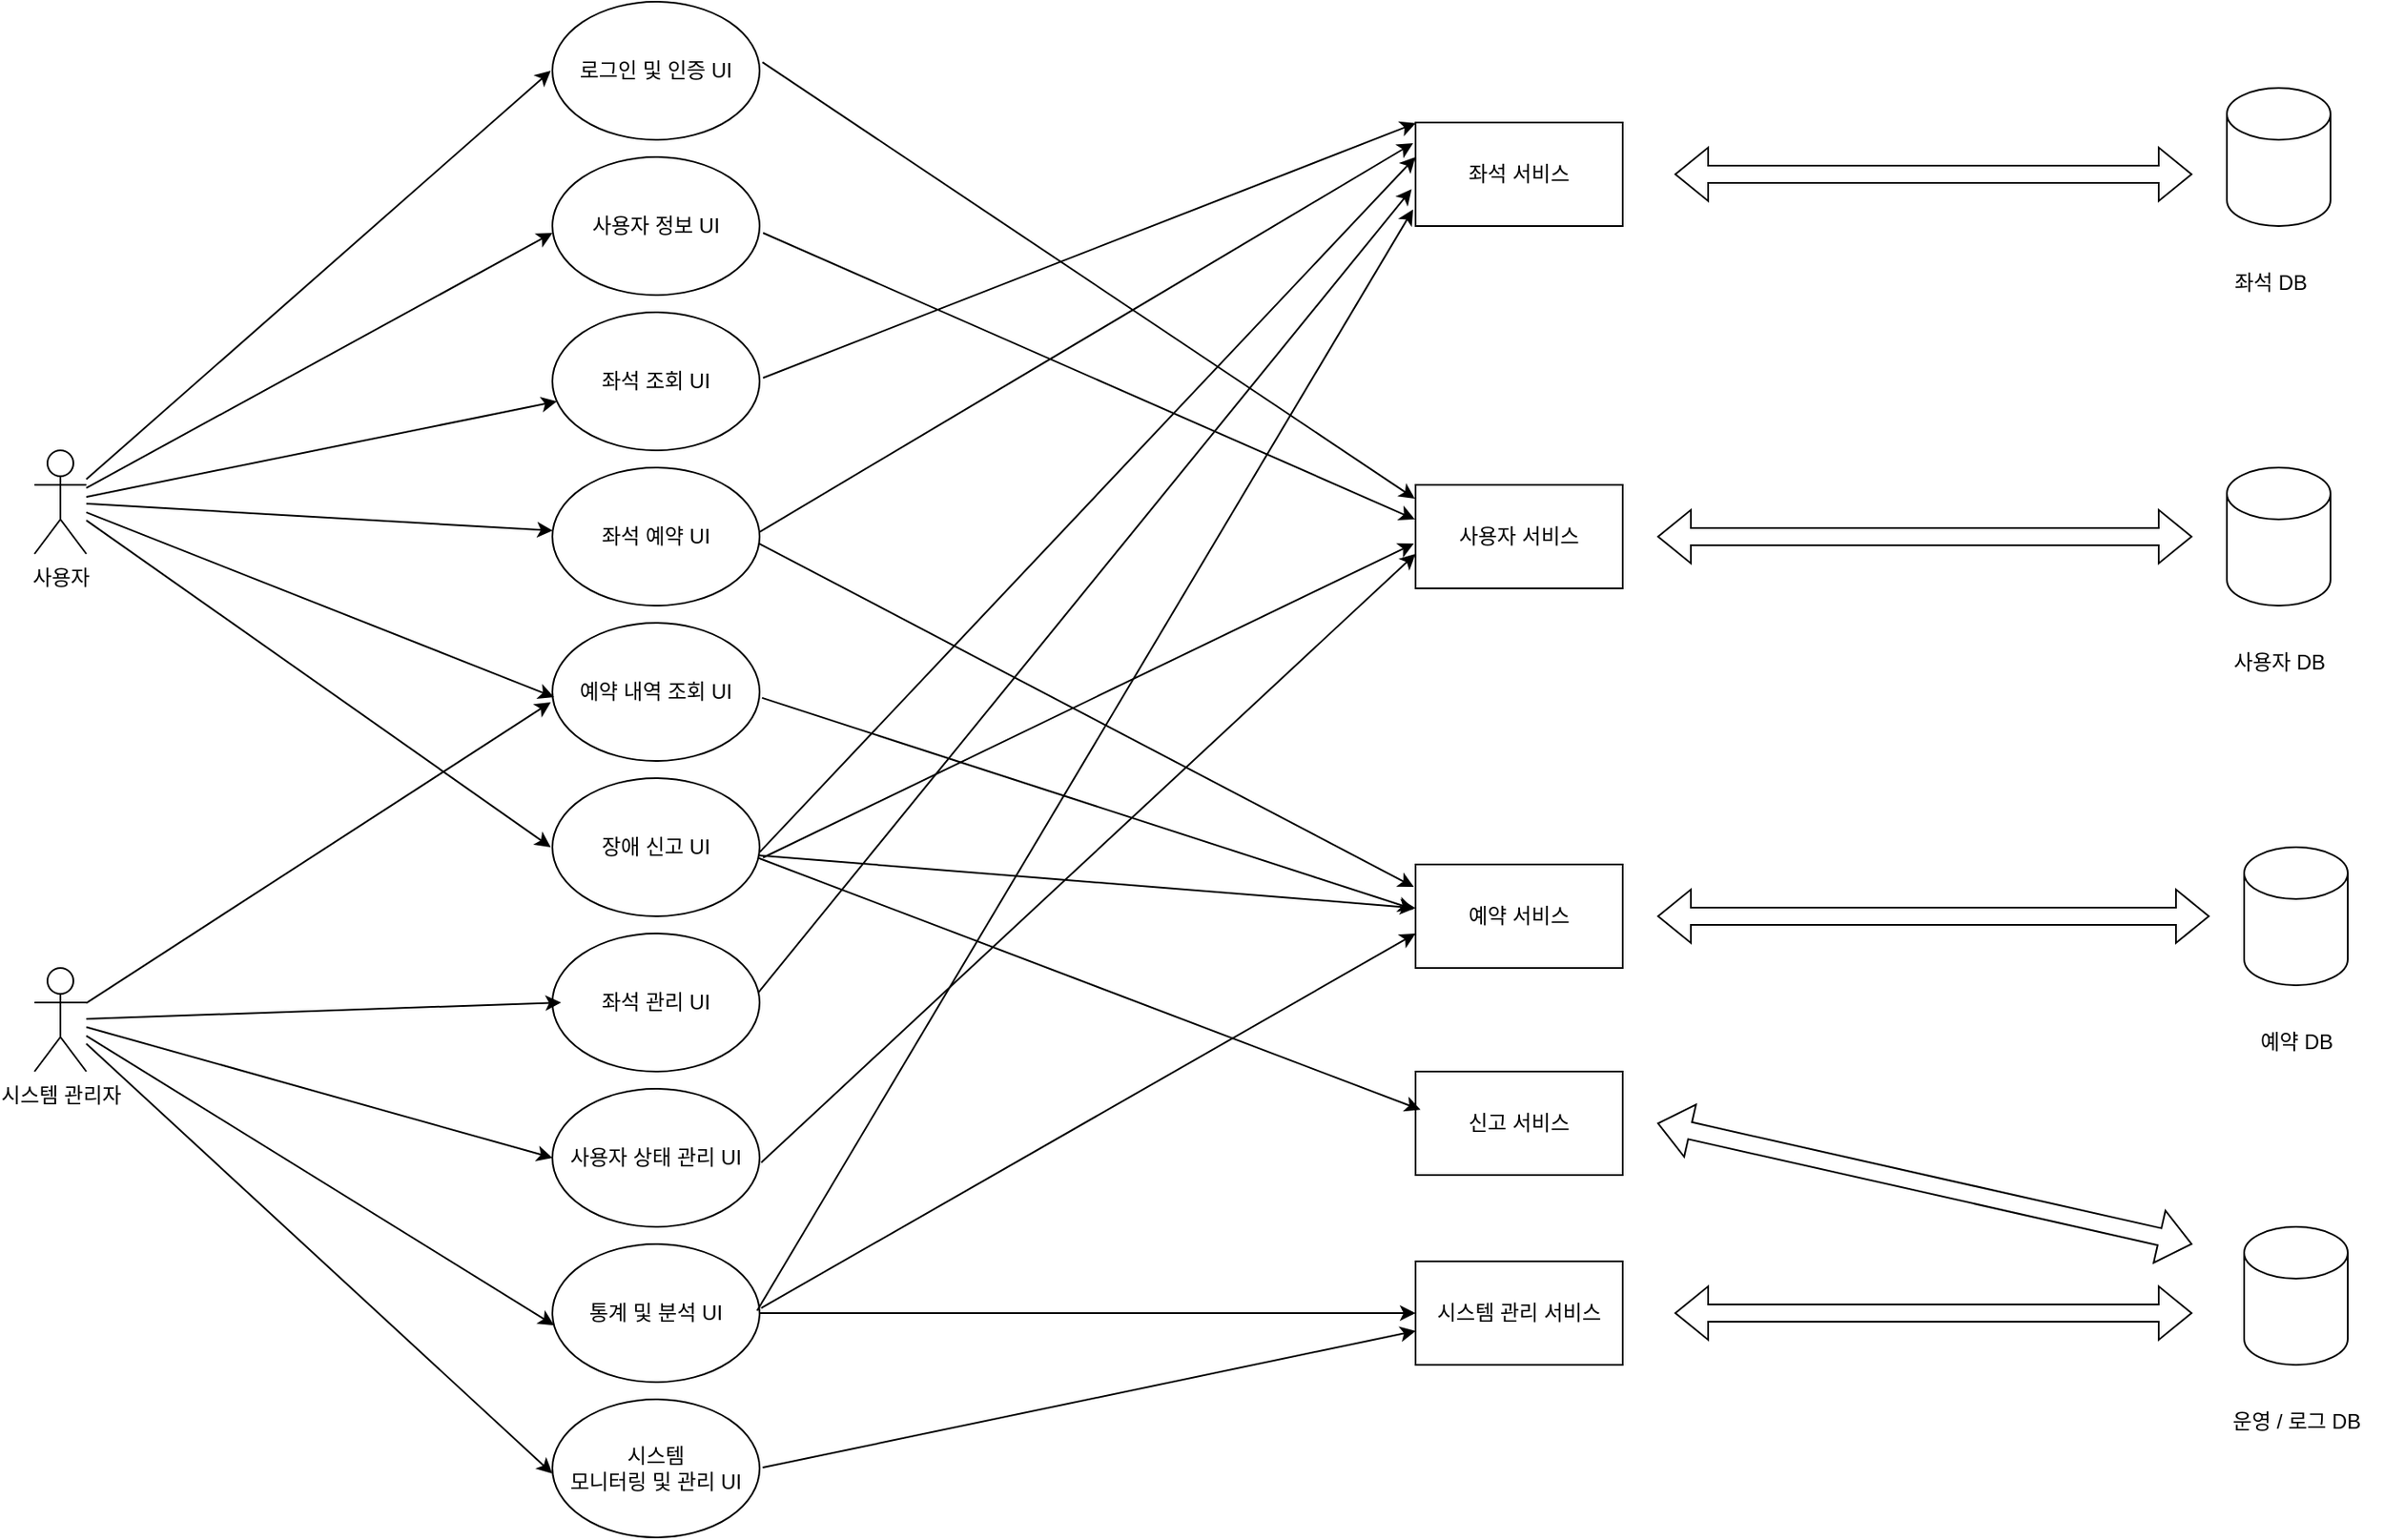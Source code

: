<mxfile version="27.1.4">
  <diagram name="페이지-1" id="LlWbSyZ6r45AQGKbMnID">
    <mxGraphModel dx="1756" dy="1302" grid="1" gridSize="10" guides="0" tooltips="1" connect="0" arrows="1" fold="1" page="1" pageScale="1" pageWidth="1920" pageHeight="1080" math="0" shadow="0">
      <root>
        <mxCell id="0" />
        <mxCell id="1" parent="0" />
        <mxCell id="hHBjO2UBy35Hy93SniyW-45" style="rounded=0;orthogonalLoop=1;jettySize=auto;html=1;" edge="1" parent="1" source="hHBjO2UBy35Hy93SniyW-1" target="hHBjO2UBy35Hy93SniyW-11">
          <mxGeometry relative="1" as="geometry" />
        </mxCell>
        <mxCell id="hHBjO2UBy35Hy93SniyW-46" style="rounded=0;orthogonalLoop=1;jettySize=auto;html=1;" edge="1" parent="1" source="hHBjO2UBy35Hy93SniyW-1" target="hHBjO2UBy35Hy93SniyW-12">
          <mxGeometry relative="1" as="geometry" />
        </mxCell>
        <mxCell id="hHBjO2UBy35Hy93SniyW-1" value="사용자" style="shape=umlActor;verticalLabelPosition=bottom;verticalAlign=top;html=1;outlineConnect=0;" vertex="1" parent="1">
          <mxGeometry x="80" y="310" width="30" height="60" as="geometry" />
        </mxCell>
        <mxCell id="hHBjO2UBy35Hy93SniyW-2" value="시스템 관리자" style="shape=umlActor;verticalLabelPosition=bottom;verticalAlign=top;html=1;outlineConnect=0;" vertex="1" parent="1">
          <mxGeometry x="80" y="610" width="30" height="60" as="geometry" />
        </mxCell>
        <mxCell id="hHBjO2UBy35Hy93SniyW-11" value="좌석 조회 UI" style="ellipse;whiteSpace=wrap;html=1;" vertex="1" parent="1">
          <mxGeometry x="380" y="230" width="120" height="80" as="geometry" />
        </mxCell>
        <mxCell id="hHBjO2UBy35Hy93SniyW-12" value="좌석 예약 UI" style="ellipse;whiteSpace=wrap;html=1;" vertex="1" parent="1">
          <mxGeometry x="380" y="320" width="120" height="80" as="geometry" />
        </mxCell>
        <mxCell id="hHBjO2UBy35Hy93SniyW-13" value="예약 내역 조회 UI" style="ellipse;whiteSpace=wrap;html=1;" vertex="1" parent="1">
          <mxGeometry x="380" y="410" width="120" height="80" as="geometry" />
        </mxCell>
        <mxCell id="hHBjO2UBy35Hy93SniyW-14" value="로그인 및 인증 UI" style="ellipse;whiteSpace=wrap;html=1;" vertex="1" parent="1">
          <mxGeometry x="380" y="50" width="120" height="80" as="geometry" />
        </mxCell>
        <mxCell id="hHBjO2UBy35Hy93SniyW-15" value="사용자 정보 UI" style="ellipse;whiteSpace=wrap;html=1;" vertex="1" parent="1">
          <mxGeometry x="380" y="140" width="120" height="80" as="geometry" />
        </mxCell>
        <mxCell id="hHBjO2UBy35Hy93SniyW-36" style="rounded=0;orthogonalLoop=1;jettySize=auto;html=1;entryX=-0.019;entryY=0.644;entryDx=0;entryDy=0;entryPerimeter=0;exitX=0.981;exitY=0.452;exitDx=0;exitDy=0;exitPerimeter=0;strokeColor=light-dark(#000000,#6AFF01);" edge="1" parent="1" source="hHBjO2UBy35Hy93SniyW-16" target="hHBjO2UBy35Hy93SniyW-22">
          <mxGeometry relative="1" as="geometry">
            <mxPoint x="479.998" y="595.44" as="sourcePoint" />
            <mxPoint x="843.54" y="180" as="targetPoint" />
          </mxGeometry>
        </mxCell>
        <mxCell id="hHBjO2UBy35Hy93SniyW-16" value="좌석 관리 UI" style="ellipse;whiteSpace=wrap;html=1;" vertex="1" parent="1">
          <mxGeometry x="380" y="590" width="120" height="80" as="geometry" />
        </mxCell>
        <mxCell id="hHBjO2UBy35Hy93SniyW-39" style="edgeStyle=orthogonalEdgeStyle;rounded=0;orthogonalLoop=1;jettySize=auto;html=1;strokeColor=light-dark(#000000,#FF3333);" edge="1" parent="1" source="hHBjO2UBy35Hy93SniyW-17" target="hHBjO2UBy35Hy93SniyW-26">
          <mxGeometry relative="1" as="geometry" />
        </mxCell>
        <mxCell id="hHBjO2UBy35Hy93SniyW-17" value="통계 및 분석 UI" style="ellipse;whiteSpace=wrap;html=1;" vertex="1" parent="1">
          <mxGeometry x="380" y="770" width="120" height="80" as="geometry" />
        </mxCell>
        <mxCell id="hHBjO2UBy35Hy93SniyW-18" value="&lt;div&gt;시스템&lt;/div&gt;모니터링 및 관리 UI" style="ellipse;whiteSpace=wrap;html=1;" vertex="1" parent="1">
          <mxGeometry x="380" y="860" width="120" height="80" as="geometry" />
        </mxCell>
        <mxCell id="hHBjO2UBy35Hy93SniyW-34" style="rounded=0;orthogonalLoop=1;jettySize=auto;html=1;strokeColor=light-dark(#000000,#FFFF00);" edge="1" parent="1" source="hHBjO2UBy35Hy93SniyW-19" target="hHBjO2UBy35Hy93SniyW-25">
          <mxGeometry relative="1" as="geometry" />
        </mxCell>
        <mxCell id="hHBjO2UBy35Hy93SniyW-19" value="장애 신고 UI" style="ellipse;whiteSpace=wrap;html=1;" vertex="1" parent="1">
          <mxGeometry x="380" y="500" width="120" height="80" as="geometry" />
        </mxCell>
        <mxCell id="hHBjO2UBy35Hy93SniyW-21" value="사용자 상태 관리 UI" style="ellipse;whiteSpace=wrap;html=1;" vertex="1" parent="1">
          <mxGeometry x="380" y="680" width="120" height="80" as="geometry" />
        </mxCell>
        <mxCell id="hHBjO2UBy35Hy93SniyW-22" value="좌석 서비스" style="rounded=0;whiteSpace=wrap;html=1;" vertex="1" parent="1">
          <mxGeometry x="880" y="120" width="120" height="60" as="geometry" />
        </mxCell>
        <mxCell id="hHBjO2UBy35Hy93SniyW-23" value="사용자 서비스" style="whiteSpace=wrap;html=1;" vertex="1" parent="1">
          <mxGeometry x="880" y="330" width="120" height="60" as="geometry" />
        </mxCell>
        <mxCell id="hHBjO2UBy35Hy93SniyW-25" value="예약 서비스" style="whiteSpace=wrap;html=1;" vertex="1" parent="1">
          <mxGeometry x="880" y="550" width="120" height="60" as="geometry" />
        </mxCell>
        <mxCell id="hHBjO2UBy35Hy93SniyW-26" value="시스템 관리 서비스" style="whiteSpace=wrap;html=1;" vertex="1" parent="1">
          <mxGeometry x="880" y="780" width="120" height="60" as="geometry" />
        </mxCell>
        <mxCell id="hHBjO2UBy35Hy93SniyW-27" style="rounded=0;orthogonalLoop=1;jettySize=auto;html=1;entryX=-0.003;entryY=0.133;entryDx=0;entryDy=0;entryPerimeter=0;exitX=1.014;exitY=0.438;exitDx=0;exitDy=0;exitPerimeter=0;strokeColor=light-dark(#000000,#33FFFF);" edge="1" parent="1" source="hHBjO2UBy35Hy93SniyW-14" target="hHBjO2UBy35Hy93SniyW-23">
          <mxGeometry relative="1" as="geometry" />
        </mxCell>
        <mxCell id="hHBjO2UBy35Hy93SniyW-28" style="rounded=0;orthogonalLoop=1;jettySize=auto;html=1;entryX=-0.003;entryY=0.333;entryDx=0;entryDy=0;entryPerimeter=0;exitX=1.017;exitY=0.55;exitDx=0;exitDy=0;exitPerimeter=0;strokeColor=light-dark(#000000,#33FFFF);" edge="1" parent="1" source="hHBjO2UBy35Hy93SniyW-15" target="hHBjO2UBy35Hy93SniyW-23">
          <mxGeometry relative="1" as="geometry" />
        </mxCell>
        <mxCell id="hHBjO2UBy35Hy93SniyW-29" style="rounded=0;orthogonalLoop=1;jettySize=auto;html=1;entryX=0.001;entryY=0.006;entryDx=0;entryDy=0;entryPerimeter=0;exitX=1.017;exitY=0.475;exitDx=0;exitDy=0;exitPerimeter=0;strokeColor=light-dark(#000000,#6AFF01);" edge="1" parent="1" source="hHBjO2UBy35Hy93SniyW-11" target="hHBjO2UBy35Hy93SniyW-22">
          <mxGeometry relative="1" as="geometry" />
        </mxCell>
        <mxCell id="hHBjO2UBy35Hy93SniyW-30" style="rounded=0;orthogonalLoop=1;jettySize=auto;html=1;entryX=-0.012;entryY=0.2;entryDx=0;entryDy=0;entryPerimeter=0;exitX=1;exitY=0.466;exitDx=0;exitDy=0;exitPerimeter=0;strokeColor=light-dark(#000000,#6AFF01);" edge="1" parent="1" source="hHBjO2UBy35Hy93SniyW-12" target="hHBjO2UBy35Hy93SniyW-22">
          <mxGeometry relative="1" as="geometry" />
        </mxCell>
        <mxCell id="hHBjO2UBy35Hy93SniyW-31" style="rounded=0;orthogonalLoop=1;jettySize=auto;html=1;entryX=-0.008;entryY=0.217;entryDx=0;entryDy=0;entryPerimeter=0;exitX=0.996;exitY=0.549;exitDx=0;exitDy=0;exitPerimeter=0;strokeColor=light-dark(#000000,#FFFF00);" edge="1" parent="1" source="hHBjO2UBy35Hy93SniyW-12" target="hHBjO2UBy35Hy93SniyW-25">
          <mxGeometry relative="1" as="geometry" />
        </mxCell>
        <mxCell id="hHBjO2UBy35Hy93SniyW-32" style="rounded=0;orthogonalLoop=1;jettySize=auto;html=1;entryX=-0.008;entryY=0.433;entryDx=0;entryDy=0;entryPerimeter=0;exitX=1.012;exitY=0.543;exitDx=0;exitDy=0;exitPerimeter=0;strokeColor=light-dark(#000000,#FFFF00);" edge="1" parent="1" source="hHBjO2UBy35Hy93SniyW-13" target="hHBjO2UBy35Hy93SniyW-25">
          <mxGeometry relative="1" as="geometry" />
        </mxCell>
        <mxCell id="hHBjO2UBy35Hy93SniyW-33" style="rounded=0;orthogonalLoop=1;jettySize=auto;html=1;exitX=1.001;exitY=0.535;exitDx=0;exitDy=0;exitPerimeter=0;entryX=0;entryY=0.333;entryDx=0;entryDy=0;entryPerimeter=0;strokeColor=light-dark(#000000,#6AFF01);" edge="1" parent="1" source="hHBjO2UBy35Hy93SniyW-19" target="hHBjO2UBy35Hy93SniyW-22">
          <mxGeometry relative="1" as="geometry">
            <mxPoint x="869" y="130" as="targetPoint" />
          </mxGeometry>
        </mxCell>
        <mxCell id="hHBjO2UBy35Hy93SniyW-38" style="rounded=0;orthogonalLoop=1;jettySize=auto;html=1;entryX=0;entryY=0.667;entryDx=0;entryDy=0;entryPerimeter=0;exitX=1.008;exitY=0.535;exitDx=0;exitDy=0;exitPerimeter=0;strokeColor=light-dark(#000000,#33FFFF);" edge="1" parent="1" source="hHBjO2UBy35Hy93SniyW-21" target="hHBjO2UBy35Hy93SniyW-23">
          <mxGeometry relative="1" as="geometry" />
        </mxCell>
        <mxCell id="hHBjO2UBy35Hy93SniyW-40" style="rounded=0;orthogonalLoop=1;jettySize=auto;html=1;entryX=0;entryY=0.667;entryDx=0;entryDy=0;entryPerimeter=0;exitX=1.008;exitY=0.463;exitDx=0;exitDy=0;exitPerimeter=0;strokeColor=light-dark(#000000,#FFFF00);" edge="1" parent="1" source="hHBjO2UBy35Hy93SniyW-17" target="hHBjO2UBy35Hy93SniyW-25">
          <mxGeometry relative="1" as="geometry" />
        </mxCell>
        <mxCell id="hHBjO2UBy35Hy93SniyW-41" style="rounded=0;orthogonalLoop=1;jettySize=auto;html=1;entryX=-0.012;entryY=0.839;entryDx=0;entryDy=0;entryPerimeter=0;exitX=0.988;exitY=0.483;exitDx=0;exitDy=0;exitPerimeter=0;strokeColor=light-dark(#000000,#6AFF01);" edge="1" parent="1" source="hHBjO2UBy35Hy93SniyW-17" target="hHBjO2UBy35Hy93SniyW-22">
          <mxGeometry relative="1" as="geometry" />
        </mxCell>
        <mxCell id="hHBjO2UBy35Hy93SniyW-42" style="rounded=0;orthogonalLoop=1;jettySize=auto;html=1;entryX=0.001;entryY=0.672;entryDx=0;entryDy=0;entryPerimeter=0;exitX=1.015;exitY=0.494;exitDx=0;exitDy=0;exitPerimeter=0;strokeColor=light-dark(#000000,#FF3333);" edge="1" parent="1" source="hHBjO2UBy35Hy93SniyW-18" target="hHBjO2UBy35Hy93SniyW-26">
          <mxGeometry relative="1" as="geometry" />
        </mxCell>
        <mxCell id="hHBjO2UBy35Hy93SniyW-43" style="rounded=0;orthogonalLoop=1;jettySize=auto;html=1;entryX=-0.008;entryY=0.5;entryDx=0;entryDy=0;entryPerimeter=0;" edge="1" parent="1" source="hHBjO2UBy35Hy93SniyW-1" target="hHBjO2UBy35Hy93SniyW-14">
          <mxGeometry relative="1" as="geometry" />
        </mxCell>
        <mxCell id="hHBjO2UBy35Hy93SniyW-44" style="rounded=0;orthogonalLoop=1;jettySize=auto;html=1;entryX=0;entryY=0.55;entryDx=0;entryDy=0;entryPerimeter=0;" edge="1" parent="1" source="hHBjO2UBy35Hy93SniyW-1" target="hHBjO2UBy35Hy93SniyW-15">
          <mxGeometry relative="1" as="geometry" />
        </mxCell>
        <mxCell id="hHBjO2UBy35Hy93SniyW-47" style="rounded=0;orthogonalLoop=1;jettySize=auto;html=1;entryX=0.008;entryY=0.538;entryDx=0;entryDy=0;entryPerimeter=0;" edge="1" parent="1" source="hHBjO2UBy35Hy93SniyW-1" target="hHBjO2UBy35Hy93SniyW-13">
          <mxGeometry relative="1" as="geometry" />
        </mxCell>
        <mxCell id="hHBjO2UBy35Hy93SniyW-48" style="rounded=0;orthogonalLoop=1;jettySize=auto;html=1;entryX=-0.008;entryY=0.5;entryDx=0;entryDy=0;entryPerimeter=0;" edge="1" parent="1" source="hHBjO2UBy35Hy93SniyW-1" target="hHBjO2UBy35Hy93SniyW-19">
          <mxGeometry relative="1" as="geometry" />
        </mxCell>
        <mxCell id="hHBjO2UBy35Hy93SniyW-49" style="rounded=0;orthogonalLoop=1;jettySize=auto;html=1;entryX=0.042;entryY=0.5;entryDx=0;entryDy=0;entryPerimeter=0;" edge="1" parent="1" source="hHBjO2UBy35Hy93SniyW-2" target="hHBjO2UBy35Hy93SniyW-16">
          <mxGeometry relative="1" as="geometry" />
        </mxCell>
        <mxCell id="hHBjO2UBy35Hy93SniyW-50" style="rounded=0;orthogonalLoop=1;jettySize=auto;html=1;entryX=0;entryY=0.5;entryDx=0;entryDy=0;entryPerimeter=0;" edge="1" parent="1" source="hHBjO2UBy35Hy93SniyW-2" target="hHBjO2UBy35Hy93SniyW-21">
          <mxGeometry relative="1" as="geometry" />
        </mxCell>
        <mxCell id="hHBjO2UBy35Hy93SniyW-51" style="rounded=0;orthogonalLoop=1;jettySize=auto;html=1;entryX=0.008;entryY=0.588;entryDx=0;entryDy=0;entryPerimeter=0;" edge="1" parent="1" source="hHBjO2UBy35Hy93SniyW-2" target="hHBjO2UBy35Hy93SniyW-17">
          <mxGeometry relative="1" as="geometry" />
        </mxCell>
        <mxCell id="hHBjO2UBy35Hy93SniyW-52" style="rounded=0;orthogonalLoop=1;jettySize=auto;html=1;entryX=0;entryY=0.538;entryDx=0;entryDy=0;entryPerimeter=0;" edge="1" parent="1" source="hHBjO2UBy35Hy93SniyW-2" target="hHBjO2UBy35Hy93SniyW-18">
          <mxGeometry relative="1" as="geometry" />
        </mxCell>
        <mxCell id="hHBjO2UBy35Hy93SniyW-53" style="rounded=0;orthogonalLoop=1;jettySize=auto;html=1;entryX=-0.008;entryY=0.575;entryDx=0;entryDy=0;entryPerimeter=0;" edge="1" parent="1" source="hHBjO2UBy35Hy93SniyW-2" target="hHBjO2UBy35Hy93SniyW-13">
          <mxGeometry relative="1" as="geometry" />
        </mxCell>
        <mxCell id="hHBjO2UBy35Hy93SniyW-56" style="rounded=0;orthogonalLoop=1;jettySize=auto;html=1;entryX=-0.008;entryY=0.567;entryDx=0;entryDy=0;entryPerimeter=0;exitX=1.017;exitY=0.575;exitDx=0;exitDy=0;exitPerimeter=0;strokeColor=light-dark(#000000,#33FFFF);" edge="1" parent="1" source="hHBjO2UBy35Hy93SniyW-19" target="hHBjO2UBy35Hy93SniyW-23">
          <mxGeometry relative="1" as="geometry">
            <mxPoint x="500" y="540" as="sourcePoint" />
          </mxGeometry>
        </mxCell>
        <mxCell id="hHBjO2UBy35Hy93SniyW-60" value="" style="group" vertex="1" connectable="0" parent="1">
          <mxGeometry x="1340" y="100" width="70" height="128" as="geometry" />
        </mxCell>
        <mxCell id="hHBjO2UBy35Hy93SniyW-58" value="" style="shape=cylinder3;whiteSpace=wrap;html=1;boundedLbl=1;backgroundOutline=1;size=15;" vertex="1" parent="hHBjO2UBy35Hy93SniyW-60">
          <mxGeometry x="10" width="60" height="80" as="geometry" />
        </mxCell>
        <mxCell id="hHBjO2UBy35Hy93SniyW-59" value="좌석 DB" style="text;html=1;align=center;verticalAlign=middle;resizable=0;points=[];autosize=1;strokeColor=none;fillColor=none;" vertex="1" parent="hHBjO2UBy35Hy93SniyW-60">
          <mxGeometry y="98" width="70" height="30" as="geometry" />
        </mxCell>
        <mxCell id="hHBjO2UBy35Hy93SniyW-61" value="" style="group" vertex="1" connectable="0" parent="1">
          <mxGeometry x="1340" y="320" width="80" height="128" as="geometry" />
        </mxCell>
        <mxCell id="hHBjO2UBy35Hy93SniyW-62" value="" style="shape=cylinder3;whiteSpace=wrap;html=1;boundedLbl=1;backgroundOutline=1;size=15;" vertex="1" parent="hHBjO2UBy35Hy93SniyW-61">
          <mxGeometry x="10" width="60" height="80" as="geometry" />
        </mxCell>
        <mxCell id="hHBjO2UBy35Hy93SniyW-63" value="사용자 DB" style="text;html=1;align=center;verticalAlign=middle;resizable=0;points=[];autosize=1;strokeColor=none;fillColor=none;" vertex="1" parent="hHBjO2UBy35Hy93SniyW-61">
          <mxGeometry y="98" width="80" height="30" as="geometry" />
        </mxCell>
        <mxCell id="hHBjO2UBy35Hy93SniyW-64" value="" style="group" vertex="1" connectable="0" parent="1">
          <mxGeometry x="1350" y="540" width="80" height="128" as="geometry" />
        </mxCell>
        <mxCell id="hHBjO2UBy35Hy93SniyW-65" value="" style="shape=cylinder3;whiteSpace=wrap;html=1;boundedLbl=1;backgroundOutline=1;size=15;" vertex="1" parent="hHBjO2UBy35Hy93SniyW-64">
          <mxGeometry x="10" width="60" height="80" as="geometry" />
        </mxCell>
        <mxCell id="hHBjO2UBy35Hy93SniyW-66" value="예약 DB" style="text;html=1;align=center;verticalAlign=middle;resizable=0;points=[];autosize=1;strokeColor=none;fillColor=none;" vertex="1" parent="hHBjO2UBy35Hy93SniyW-64">
          <mxGeometry x="5" y="98" width="70" height="30" as="geometry" />
        </mxCell>
        <mxCell id="hHBjO2UBy35Hy93SniyW-68" value="" style="group" vertex="1" connectable="0" parent="1">
          <mxGeometry x="1350" y="760" width="90" height="128" as="geometry" />
        </mxCell>
        <mxCell id="hHBjO2UBy35Hy93SniyW-69" value="" style="shape=cylinder3;whiteSpace=wrap;html=1;boundedLbl=1;backgroundOutline=1;size=15;" vertex="1" parent="hHBjO2UBy35Hy93SniyW-68">
          <mxGeometry x="10" width="60" height="80" as="geometry" />
        </mxCell>
        <mxCell id="hHBjO2UBy35Hy93SniyW-70" value="운영 / 로그 DB" style="text;html=1;align=center;verticalAlign=middle;resizable=0;points=[];autosize=1;strokeColor=none;fillColor=none;" vertex="1" parent="hHBjO2UBy35Hy93SniyW-68">
          <mxGeometry x="-10" y="98" width="100" height="30" as="geometry" />
        </mxCell>
        <mxCell id="hHBjO2UBy35Hy93SniyW-71" value="" style="shape=flexArrow;endArrow=classic;startArrow=classic;html=1;rounded=0;" edge="1" parent="1">
          <mxGeometry width="100" height="100" relative="1" as="geometry">
            <mxPoint x="1030" y="150" as="sourcePoint" />
            <mxPoint x="1330" y="150" as="targetPoint" />
          </mxGeometry>
        </mxCell>
        <mxCell id="hHBjO2UBy35Hy93SniyW-72" value="" style="shape=flexArrow;endArrow=classic;startArrow=classic;html=1;rounded=0;" edge="1" parent="1">
          <mxGeometry width="100" height="100" relative="1" as="geometry">
            <mxPoint x="1020" y="360" as="sourcePoint" />
            <mxPoint x="1330" y="360" as="targetPoint" />
          </mxGeometry>
        </mxCell>
        <mxCell id="hHBjO2UBy35Hy93SniyW-73" value="" style="shape=flexArrow;endArrow=classic;startArrow=classic;html=1;rounded=0;" edge="1" parent="1">
          <mxGeometry width="100" height="100" relative="1" as="geometry">
            <mxPoint x="1020" y="580" as="sourcePoint" />
            <mxPoint x="1340" y="580" as="targetPoint" />
          </mxGeometry>
        </mxCell>
        <mxCell id="hHBjO2UBy35Hy93SniyW-74" value="" style="shape=flexArrow;endArrow=classic;startArrow=classic;html=1;rounded=0;" edge="1" parent="1">
          <mxGeometry width="100" height="100" relative="1" as="geometry">
            <mxPoint x="1030" y="810" as="sourcePoint" />
            <mxPoint x="1330" y="810" as="targetPoint" />
          </mxGeometry>
        </mxCell>
        <mxCell id="hHBjO2UBy35Hy93SniyW-82" value="신고 서비스" style="rounded=0;whiteSpace=wrap;html=1;" vertex="1" parent="1">
          <mxGeometry x="880" y="670" width="120" height="60" as="geometry" />
        </mxCell>
        <mxCell id="hHBjO2UBy35Hy93SniyW-83" value="" style="shape=flexArrow;endArrow=classic;startArrow=classic;html=1;rounded=0;" edge="1" parent="1">
          <mxGeometry width="100" height="100" relative="1" as="geometry">
            <mxPoint x="1020" y="700" as="sourcePoint" />
            <mxPoint x="1330" y="770" as="targetPoint" />
          </mxGeometry>
        </mxCell>
        <mxCell id="hHBjO2UBy35Hy93SniyW-84" style="rounded=0;orthogonalLoop=1;jettySize=auto;html=1;exitX=0.994;exitY=0.578;exitDx=0;exitDy=0;exitPerimeter=0;entryX=0.024;entryY=0.369;entryDx=0;entryDy=0;entryPerimeter=0;" edge="1" parent="1" source="hHBjO2UBy35Hy93SniyW-19" target="hHBjO2UBy35Hy93SniyW-82">
          <mxGeometry relative="1" as="geometry">
            <mxPoint x="870" y="690" as="targetPoint" />
          </mxGeometry>
        </mxCell>
      </root>
    </mxGraphModel>
  </diagram>
</mxfile>
